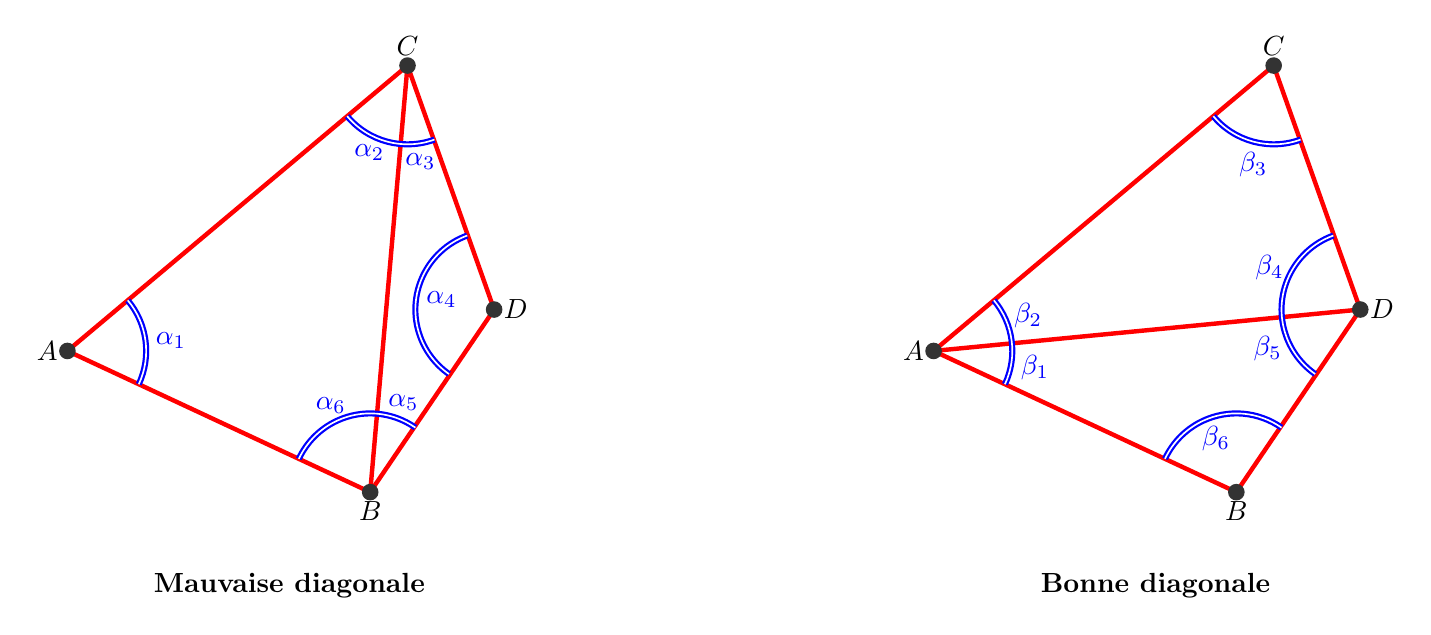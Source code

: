 ﻿\begin{tikzpicture}[scale=1]

\begin{scope}
\coordinate (O) at (0,0);
\coordinate (A) at (200:3);
\coordinate (B) at (-70:3);
\coordinate (C) at (60:3);
\coordinate (D) at (2.6,-0.5);


\draw[red, ultra thick] (A) -- (B) -- (D) -- (C) -- cycle;
\draw[red, ultra thick] (B) -- (C);

\node at (A) [left] {$A$};
\node at (B) [below] {$B$};
\node at (C) [above] {$C$};
\node at (D) [right] {$D$};

\foreach \P in {A,B,C,D} {
  \fill[black!80] (\P) circle (3pt);
}

% angles
\draw[thick,double,blue] ([shift=(-25:1)] A) arc (-25:40:1) node [midway,right]{$\alpha_1$};
\draw[thick,double,blue] ([shift=(-140:1)] C) arc (-140:-70:1) node [pos=0.3,below]{$\alpha_2$} node [pos=0.85,below]{$\alpha_3$};
\draw[thick,double,blue] ([shift=(110:1)] D) arc (110:235:1) node [midway,right]{$\alpha_4$};
\draw[thick,double,blue] ([shift=(55:1)] B) arc (55:155:1) node [pos=0.1,above]{$\alpha_5$} node [pos=0.65,above]{$\alpha_6$};

\node at (0,-4) {\bf Mauvaise diagonale};
\end{scope}



\begin{scope}[xshift=11cm]
\coordinate (O) at (0,0);
\coordinate (A) at (200:3);
\coordinate (B) at (-70:3);
\coordinate (C) at (60:3);
\coordinate (D) at (2.6,-0.5);


\draw[red, ultra thick] (A) -- (B) -- (D) -- (C) -- cycle;
\draw[red, ultra thick] (A) -- (D);

\node at (A) [left] {$A$};
\node at (B) [below] {$B$};
\node at (C) [above] {$C$};
\node at (D) [right] {$D$};

\foreach \P in {A,B,C,D} {
  \fill[black!80] (\P) circle (3pt);
}

% angles
\draw[thick,double,blue] ([shift=(-25:1)] A) arc (-25:40:1) node [pos=0.2,right]{$\beta_1$} node [pos=0.8,right]{$\beta_2$};
\draw[thick,double,blue] ([shift=(-140:1)] C) arc (-140:-70:1) node [midway,below]{$\beta_3$};
\draw[thick,double,blue] ([shift=(110:1)] D) arc (110:235:1) node [pos=0.3,left]{$\beta_4$} node [pos=0.8,left]{$\beta_5$};
\draw[thick,double,blue] ([shift=(55:1)] B) arc (55:155:1) node [midway,below]{$\beta_6$};


\node at (0,-4) {\bf Bonne diagonale};
\end{scope}



\end{tikzpicture}